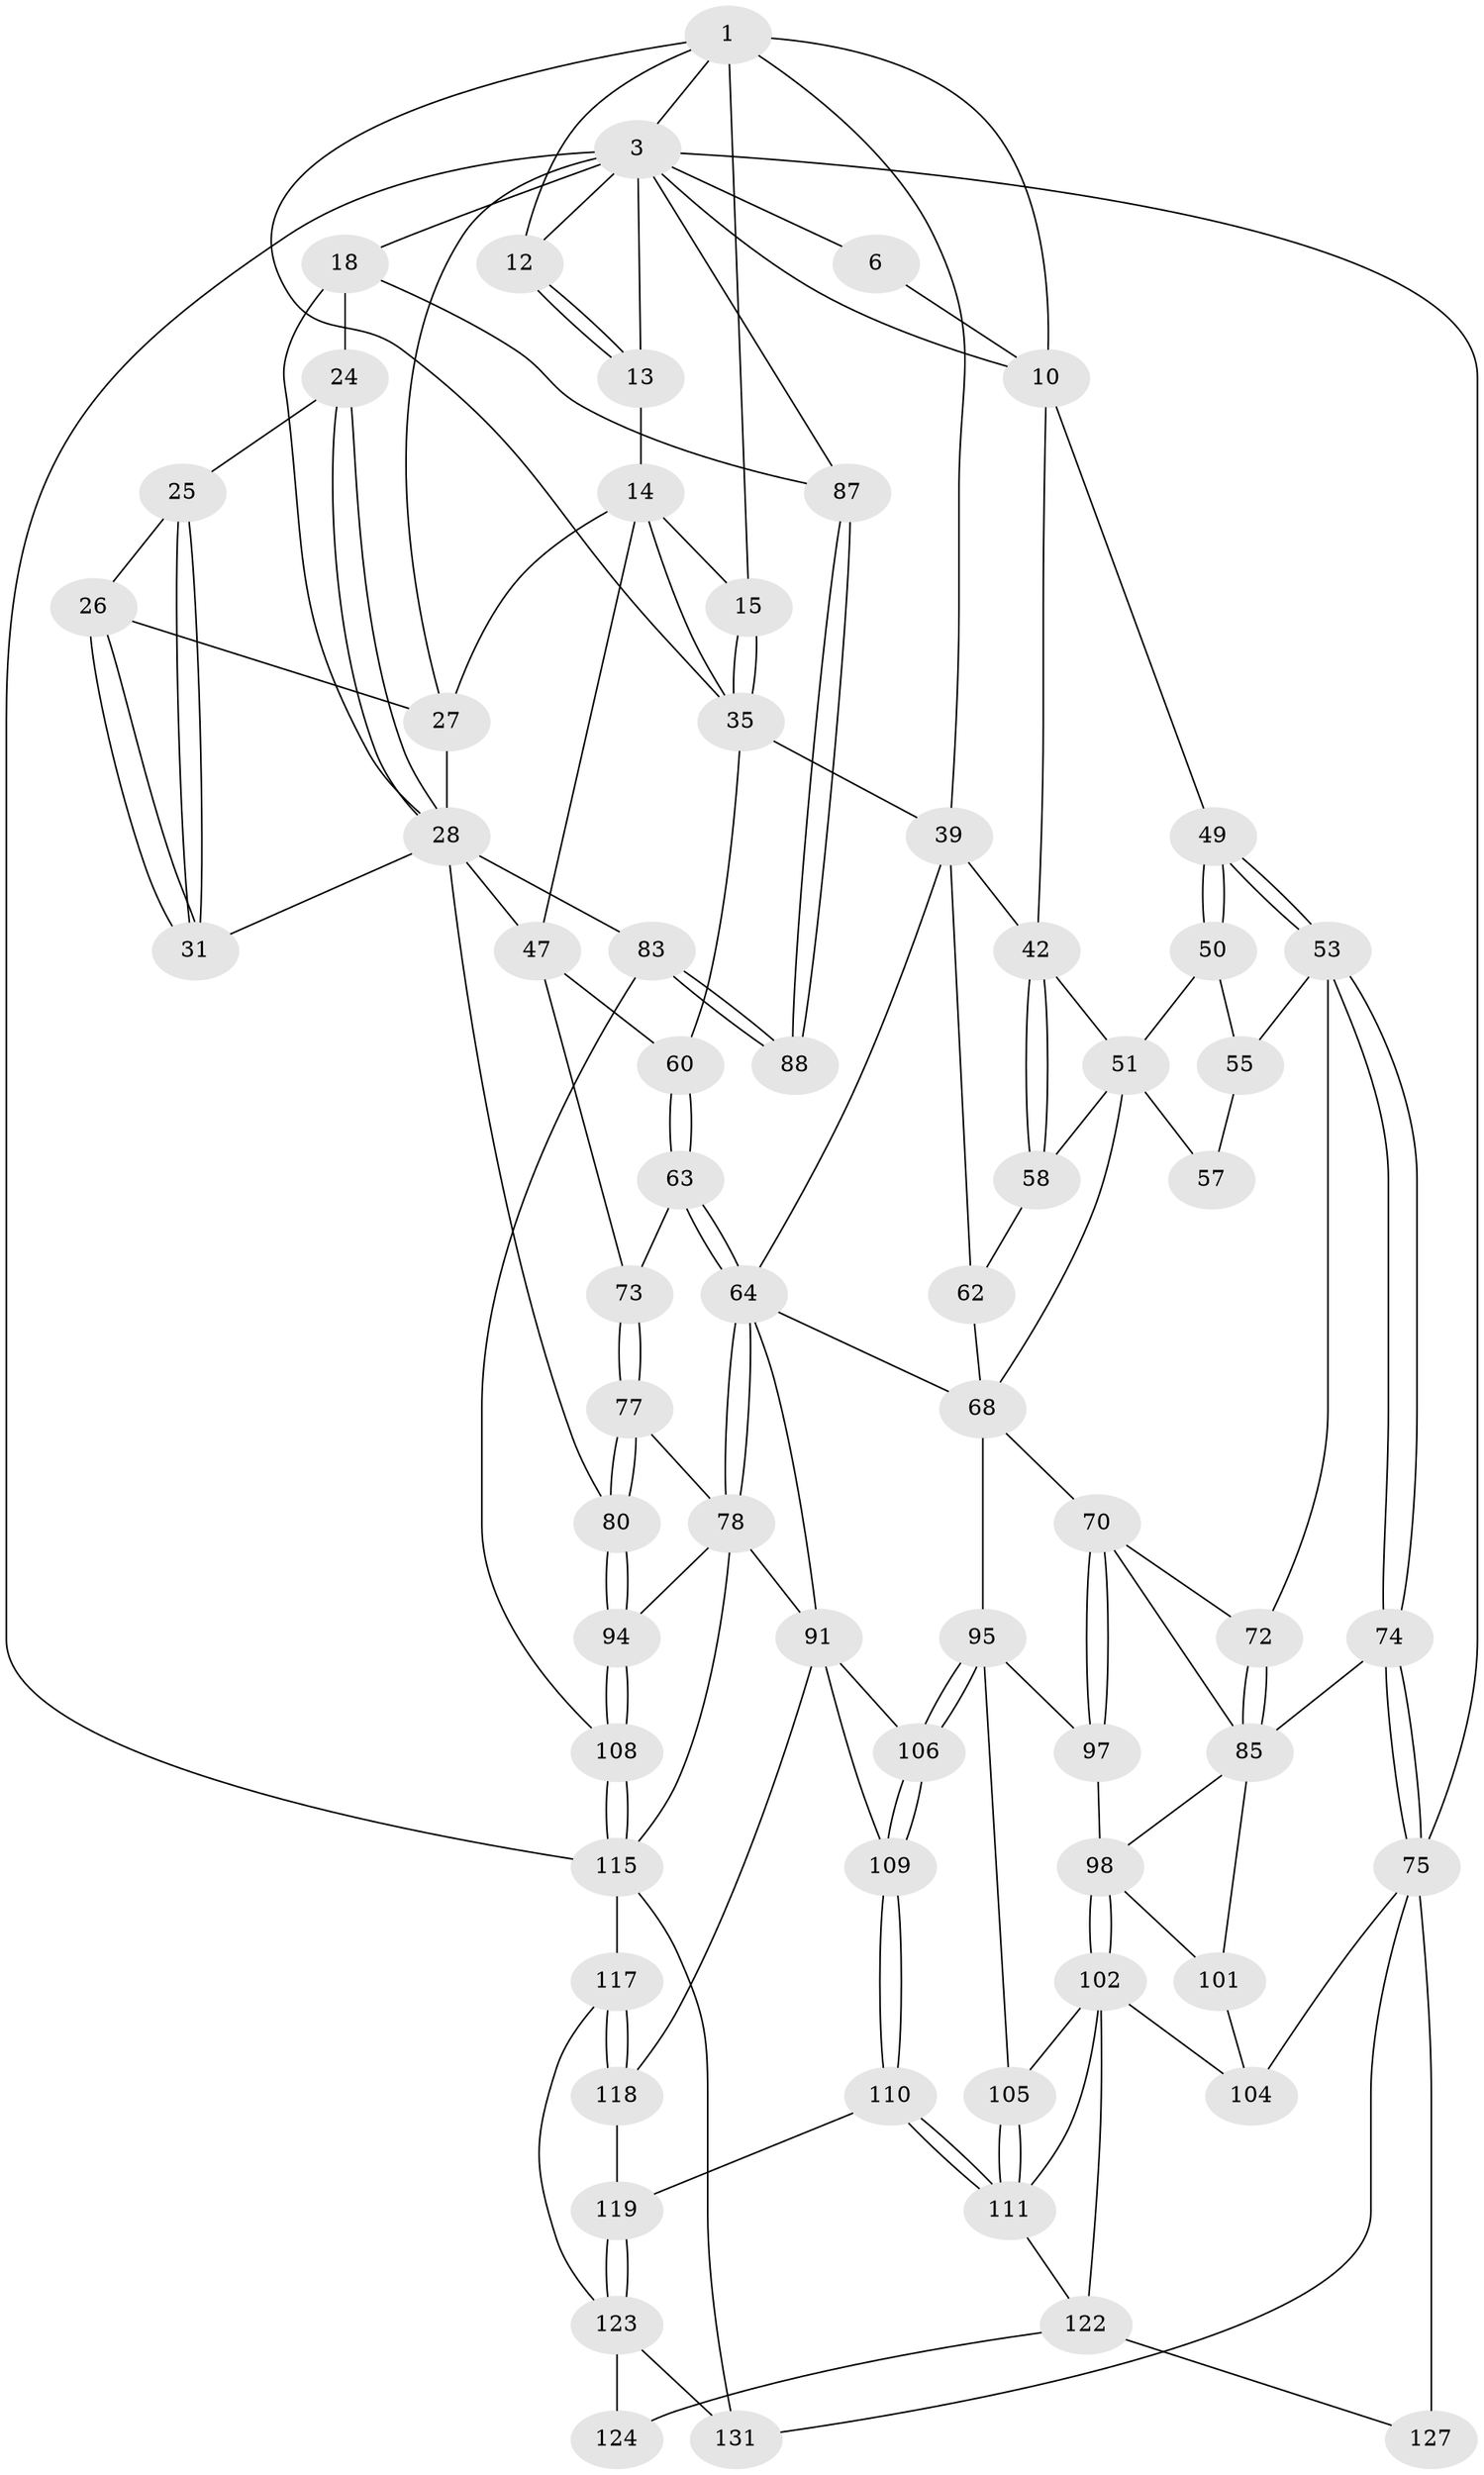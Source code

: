 // original degree distribution, {3: 0.022727272727272728, 4: 0.19696969696969696, 6: 0.19696969696969696, 5: 0.5833333333333334}
// Generated by graph-tools (version 1.1) at 2025/28/03/15/25 16:28:02]
// undirected, 66 vertices, 152 edges
graph export_dot {
graph [start="1"]
  node [color=gray90,style=filled];
  1 [pos="+0.5629746531024843+0",super="+2+8"];
  3 [pos="+1+0",super="+4+17"];
  6 [pos="+0.07490798312914296+0",super="+7+11"];
  10 [pos="+0.37425432280796894+0.15358554205915784",super="+22"];
  12 [pos="+0.7107187823247535+0.11642500921137999"];
  13 [pos="+0.6590159665554348+0.164874599407373"];
  14 [pos="+0.6504708938681164+0.17179274284543758",super="+33"];
  15 [pos="+0.5447150535008463+0.16936533906538756"];
  18 [pos="+1+0",super="+32+19"];
  24 [pos="+0.8850506420304177+0.20124388752937206"];
  25 [pos="+0.8498186086954507+0.2567438643244782"];
  26 [pos="+0.8257032237560937+0.2832902957153842"];
  27 [pos="+0.7812083983327969+0.2716478040366945",super="+36"];
  28 [pos="+1+0.3670262237226518",super="+29"];
  31 [pos="+0.9031287181451019+0.3932716289016976"];
  35 [pos="+0.5814090924654437+0.3459728869670926",super="+37"];
  39 [pos="+0.469402716121701+0.3452478888309737",super="+61+40"];
  42 [pos="+0.35802982466251+0.35763155357926785",super="+43"];
  47 [pos="+0.6828357303941625+0.3988492944475457",super="+48"];
  49 [pos="+0+0.15798294710599933"];
  50 [pos="+0.2063616775513261+0.2717170044623757",super="+52"];
  51 [pos="+0.2706572019306268+0.3367681405515398",super="+56"];
  53 [pos="+0+0.2843430199615462",super="+54"];
  55 [pos="+0.112938260282604+0.3785259669175709"];
  57 [pos="+0.14343756469167207+0.3900237877830092"];
  58 [pos="+0.2813084538000653+0.4320522500446858"];
  60 [pos="+0.5181678490770196+0.4381726851083321"];
  62 [pos="+0.3736680737591804+0.44883237279545085",super="+66"];
  63 [pos="+0.5130348393828351+0.4599369595764095"];
  64 [pos="+0.4839473443841555+0.5254983441015634",super="+65"];
  68 [pos="+0.2849504855976259+0.552752046991398",super="+82+69"];
  70 [pos="+0.20346047833615083+0.5560170386260318",super="+71"];
  72 [pos="+0.08633833756894173+0.5037495369819125"];
  73 [pos="+0.6675661183155155+0.41542824089550867"];
  74 [pos="+0+0.7630288301568267"];
  75 [pos="+0+0.8152789847205473",super="+128+76"];
  77 [pos="+0.5772490208749477+0.5318903771780445"];
  78 [pos="+0.5350025351346018+0.5505560511543415",super="+89"];
  80 [pos="+0.735808863489337+0.6024166091412595"];
  83 [pos="+0.9316114378190086+0.5229264207626324",super="+84"];
  85 [pos="+0.047320036774916134+0.6307924863422364",super="+93+86"];
  87 [pos="+1+0.802871189990022"];
  88 [pos="+0.9934772126886943+0.7652101280937765"];
  91 [pos="+0.517163078449069+0.7171864153107121",super="+114+92"];
  94 [pos="+0.6876711089469741+0.6806542850728659"];
  95 [pos="+0.35142314829970184+0.6416976370211375",super="+96"];
  97 [pos="+0.20914228571231794+0.6039893246929704"];
  98 [pos="+0.2025687079700253+0.6600279355412287",super="+99"];
  101 [pos="+0.11839452660010194+0.7857797651534049"];
  102 [pos="+0.2060957488345072+0.6790562806058565",super="+103"];
  104 [pos="+0.13834063034142963+0.7932016114399878"];
  105 [pos="+0.2862793309173638+0.6868392219499374"];
  106 [pos="+0.38274358954711585+0.6876258801505635"];
  108 [pos="+0.7515460889105988+0.8588075592897869"];
  109 [pos="+0.3708462789716224+0.7590752640848576"];
  110 [pos="+0.3642863328449714+0.7750355100218149",super="+120"];
  111 [pos="+0.27618544023552344+0.7363605913522712",super="+112"];
  115 [pos="+0.7463033259925008+0.8671585323027764",super="+116+129"];
  117 [pos="+0.543567264576305+0.912110142396968"];
  118 [pos="+0.4537748505457826+0.8346555914470113"];
  119 [pos="+0.4229757574489389+0.8377019683038939"];
  122 [pos="+0.3026533653423618+0.8653991774639432",super="+125"];
  123 [pos="+0.38915766452712763+0.8852941067084805",super="+126"];
  124 [pos="+0.3601768219006953+0.9078658288535792"];
  127 [pos="+0.2245729145816515+1"];
  131 [pos="+0.4914833584507411+1"];
  1 -- 3;
  1 -- 12;
  1 -- 10;
  1 -- 15;
  1 -- 35;
  1 -- 39;
  3 -- 18 [weight=2];
  3 -- 6;
  3 -- 87;
  3 -- 75 [weight=2];
  3 -- 27;
  3 -- 12;
  3 -- 13;
  3 -- 115;
  3 -- 10;
  6 -- 10;
  10 -- 49;
  10 -- 42;
  12 -- 13;
  12 -- 13;
  13 -- 14;
  14 -- 15;
  14 -- 35;
  14 -- 27;
  14 -- 47;
  15 -- 35;
  15 -- 35;
  18 -- 28;
  18 -- 87;
  18 -- 24;
  24 -- 25;
  24 -- 28;
  24 -- 28;
  25 -- 26;
  25 -- 31;
  25 -- 31;
  26 -- 27;
  26 -- 31;
  26 -- 31;
  27 -- 28;
  28 -- 80;
  28 -- 83 [weight=2];
  28 -- 31;
  28 -- 47;
  35 -- 60;
  35 -- 39;
  39 -- 62 [weight=2];
  39 -- 42;
  39 -- 64;
  42 -- 58;
  42 -- 58;
  42 -- 51;
  47 -- 73;
  47 -- 60;
  49 -- 50;
  49 -- 50;
  49 -- 53;
  49 -- 53;
  50 -- 51;
  50 -- 55;
  51 -- 57 [weight=2];
  51 -- 58;
  51 -- 68;
  53 -- 74;
  53 -- 74;
  53 -- 72;
  53 -- 55;
  55 -- 57;
  58 -- 62;
  60 -- 63;
  60 -- 63;
  62 -- 68;
  63 -- 64;
  63 -- 64;
  63 -- 73;
  64 -- 78;
  64 -- 78;
  64 -- 91;
  64 -- 68;
  68 -- 95;
  68 -- 70;
  70 -- 97;
  70 -- 97;
  70 -- 72;
  70 -- 85;
  72 -- 85;
  72 -- 85;
  73 -- 77;
  73 -- 77;
  74 -- 75;
  74 -- 75;
  74 -- 85;
  75 -- 104;
  75 -- 127 [weight=2];
  75 -- 131;
  77 -- 78;
  77 -- 80;
  77 -- 80;
  78 -- 94;
  78 -- 91;
  78 -- 115;
  80 -- 94;
  80 -- 94;
  83 -- 88 [weight=2];
  83 -- 88;
  83 -- 108;
  85 -- 98;
  85 -- 101;
  87 -- 88;
  87 -- 88;
  91 -- 109;
  91 -- 118;
  91 -- 106;
  94 -- 108;
  94 -- 108;
  95 -- 106;
  95 -- 106;
  95 -- 97;
  95 -- 105;
  97 -- 98;
  98 -- 102;
  98 -- 102;
  98 -- 101;
  101 -- 104;
  102 -- 105;
  102 -- 104;
  102 -- 122;
  102 -- 111;
  105 -- 111;
  105 -- 111;
  106 -- 109;
  106 -- 109;
  108 -- 115;
  108 -- 115;
  109 -- 110;
  109 -- 110;
  110 -- 111 [weight=2];
  110 -- 111;
  110 -- 119;
  111 -- 122;
  115 -- 117;
  115 -- 131;
  117 -- 118;
  117 -- 118;
  117 -- 123;
  118 -- 119;
  119 -- 123;
  119 -- 123;
  122 -- 124;
  122 -- 127;
  123 -- 124 [weight=2];
  123 -- 131;
}

